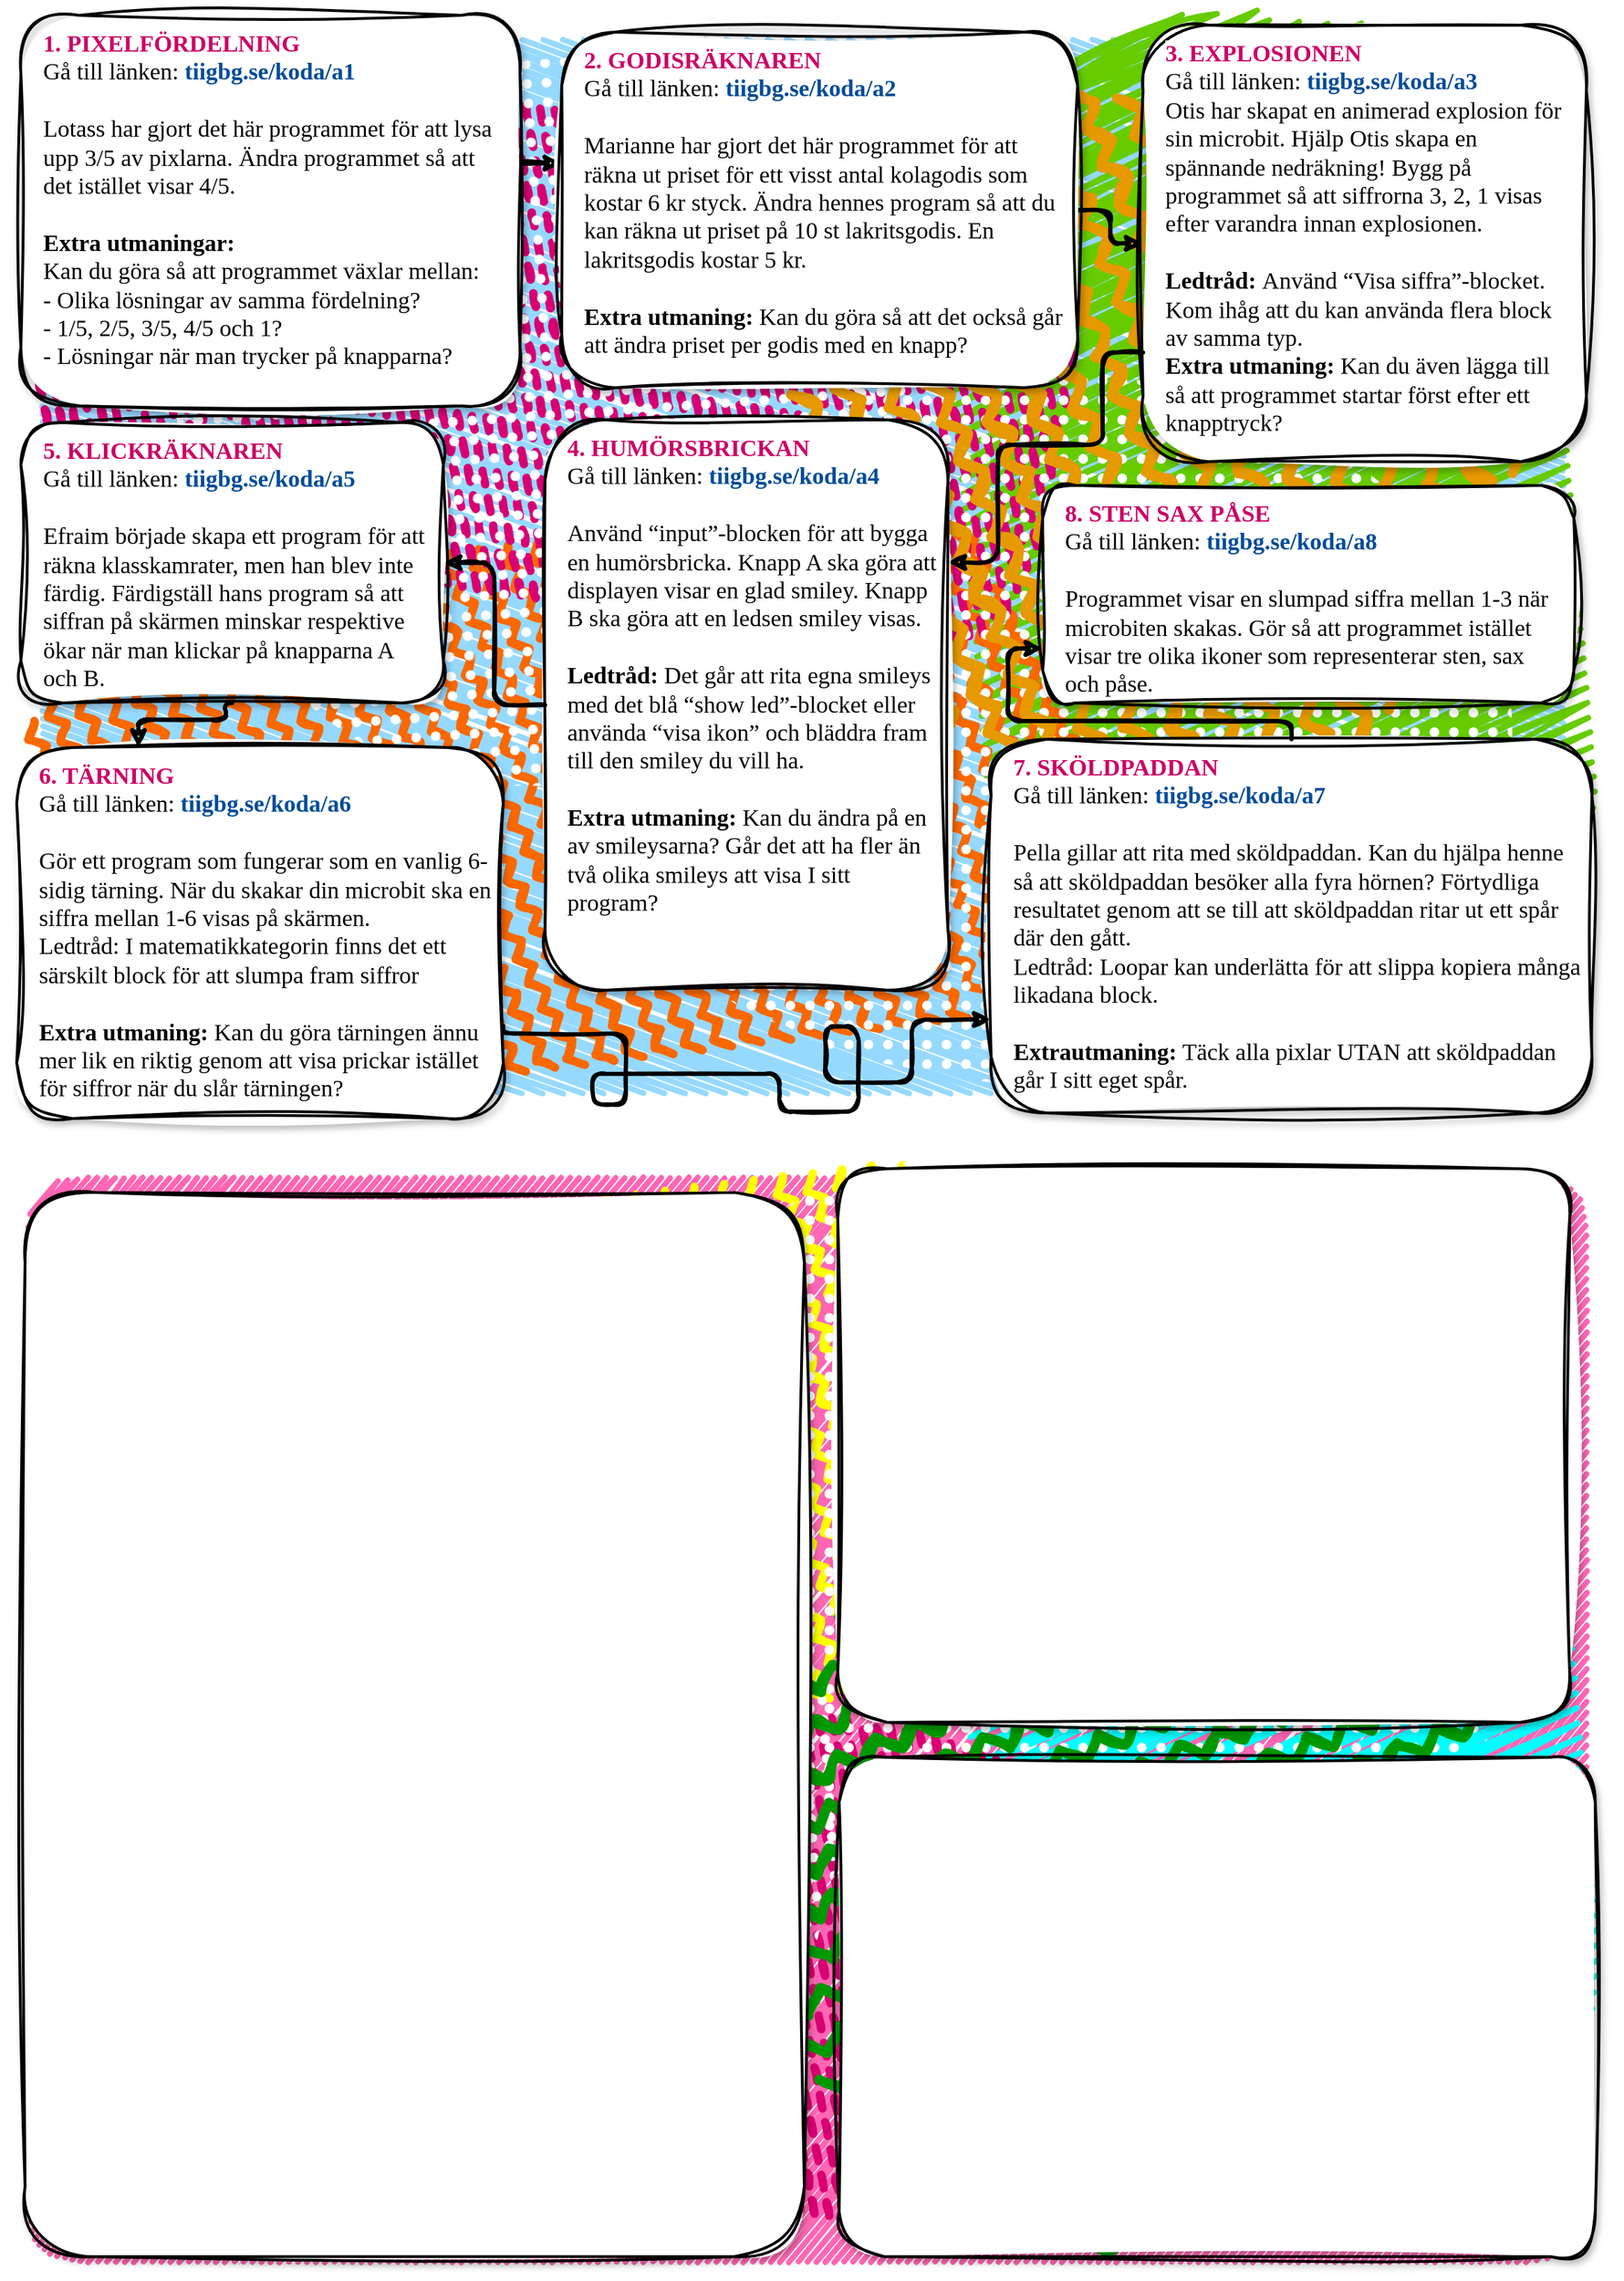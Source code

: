 <mxfile version="15.7.1" type="github">
  <diagram id="g1Ea1sE99UokIJiuxwNI" name="Page-1">
    <mxGraphModel dx="1316" dy="1045" grid="0" gridSize="10" guides="1" tooltips="1" connect="1" arrows="1" fold="1" page="1" pageScale="1" pageWidth="1169" pageHeight="827" background="none" math="0" shadow="0">
      <root>
        <mxCell id="0" />
        <mxCell id="3xRHyhHIbvwl35EICh01-24" value="background" style="" parent="0" />
        <mxCell id="3xRHyhHIbvwl35EICh01-26" value="" style="rounded=1;whiteSpace=wrap;html=1;strokeWidth=2;fillWeight=4;hachureGap=5;hachureAngle=70;fillColor=#96D9FF;sketch=1;shadow=0;align=left;glass=0;fillStyle=hachure;comic=0;fixDash=0;labelPadding=0;fontFamily=Itim;fontSource=https%3A%2F%2Ffonts.googleapis.com%2Fcss%3Ffamily%3DItim;fontStyle=1;verticalAlign=top;spacingLeft=8;jiggle=2;disableMultiStroke=0;disableMultiStrokeFill=0;simplification=0;arcSize=5;movable=1;resizable=1;rotatable=1;deletable=1;editable=1;connectable=1;strokeColor=none;" parent="3xRHyhHIbvwl35EICh01-24" vertex="1">
          <mxGeometry x="33" y="39" width="1092" height="755" as="geometry" />
        </mxCell>
        <mxCell id="3xRHyhHIbvwl35EICh01-27" value="" style="rounded=1;whiteSpace=wrap;html=1;strokeWidth=2;fillWeight=4;hachureGap=10;hachureAngle=20;fillColor=#66CC00;sketch=1;shadow=0;align=left;glass=0;fillStyle=zigzag;comic=0;fixDash=0;labelPadding=0;fontFamily=Itim;fontSource=https%3A%2F%2Ffonts.googleapis.com%2Fcss%3Ffamily%3DItim;fontStyle=1;verticalAlign=top;spacingLeft=8;jiggle=6;disableMultiStroke=0;disableMultiStrokeFill=0;simplification=0;arcSize=50;strokeColor=none;fontColor=#ffffff;direction=south;rotation=-185;" parent="3xRHyhHIbvwl35EICh01-24" vertex="1">
          <mxGeometry x="699.88" y="27.22" width="435.57" height="750.54" as="geometry" />
        </mxCell>
        <mxCell id="3xRHyhHIbvwl35EICh01-28" value="" style="rounded=1;whiteSpace=wrap;html=1;strokeWidth=2;fillWeight=6;hachureGap=10;hachureAngle=20;fillColor=#fa6800;sketch=1;shadow=0;align=left;glass=0;fillStyle=zigzag-line;comic=0;fixDash=0;labelPadding=0;fontFamily=Itim;fontSource=https%3A%2F%2Ffonts.googleapis.com%2Fcss%3Ffamily%3DItim;fontStyle=1;verticalAlign=top;spacingLeft=8;jiggle=2;disableMultiStroke=0;disableMultiStrokeFill=0;simplification=0;arcSize=35;strokeColor=none;fontColor=#000000;direction=south;rotation=-97;" parent="3xRHyhHIbvwl35EICh01-24" vertex="1">
          <mxGeometry x="208.48" y="213.92" width="374.29" height="742.01" as="geometry" />
        </mxCell>
        <mxCell id="3xRHyhHIbvwl35EICh01-29" value="" style="rounded=1;whiteSpace=wrap;html=1;strokeWidth=2;fillWeight=6;hachureGap=10;hachureAngle=20;fillColor=#d80073;sketch=1;shadow=0;align=left;glass=0;fillStyle=dashed;comic=0;fixDash=0;labelPadding=0;fontFamily=Itim;fontSource=https%3A%2F%2Ffonts.googleapis.com%2Fcss%3Ffamily%3DItim;fontStyle=1;verticalAlign=top;spacingLeft=8;jiggle=2;disableMultiStroke=0;disableMultiStrokeFill=0;simplification=0;arcSize=35;strokeColor=none;fontColor=#ffffff;direction=south;rotation=-81;" parent="3xRHyhHIbvwl35EICh01-24" vertex="1">
          <mxGeometry x="216.77" y="-105.16" width="372.4" height="737.45" as="geometry" />
        </mxCell>
        <mxCell id="nV6lGtGCFat5JLpOnvdh-3" value="" style="ellipse;whiteSpace=wrap;html=1;strokeWidth=2;fillWeight=4;hachureGap=15;fillColor=default;fillStyle=dots;sketch=1;rounded=1;shadow=0;glass=0;labelBackgroundColor=#FFFFFF;labelBorderColor=none;hachureAngle=20;jiggle=3;disableMultiStroke=0;disableMultiStrokeFill=0;curveFitting=0.95;simplification=0;sketchStyle=rough;fontFamily=Itim;fontSource=https%3A%2F%2Ffonts.googleapis.com%2Fcss%3Ffamily%3DItim;fontSize=17;fontColor=#004C99;strokeColor=none;" vertex="1" parent="3xRHyhHIbvwl35EICh01-24">
          <mxGeometry x="380" y="270" width="739" height="519" as="geometry" />
        </mxCell>
        <mxCell id="nV6lGtGCFat5JLpOnvdh-4" value="" style="ellipse;whiteSpace=wrap;html=1;strokeWidth=2;fillWeight=4;hachureGap=15;fillColor=default;fillStyle=dots;sketch=1;rounded=1;shadow=0;glass=0;labelBackgroundColor=#FFFFFF;labelBorderColor=none;hachureAngle=20;jiggle=3;disableMultiStroke=0;disableMultiStrokeFill=0;curveFitting=0.95;simplification=0;sketchStyle=rough;fontFamily=Itim;fontSource=https%3A%2F%2Ffonts.googleapis.com%2Fcss%3Ffamily%3DItim;fontSize=17;fontColor=#004C99;strokeColor=none;rotation=86;" vertex="1" parent="3xRHyhHIbvwl35EICh01-24">
          <mxGeometry x="109.13" y="53" width="573" height="519" as="geometry" />
        </mxCell>
        <mxCell id="nV6lGtGCFat5JLpOnvdh-5" value="" style="ellipse;whiteSpace=wrap;html=1;strokeWidth=2;fillWeight=7;hachureGap=15;fillColor=#E69900;fillStyle=zigzag-line;sketch=1;rounded=1;shadow=0;glass=0;labelBackgroundColor=#FFFFFF;labelBorderColor=none;hachureAngle=20;jiggle=3;disableMultiStroke=0;disableMultiStrokeFill=0;curveFitting=0.95;simplification=0;sketchStyle=rough;fontFamily=Itim;fontSource=https%3A%2F%2Ffonts.googleapis.com%2Fcss%3Ffamily%3DItim;fontSize=17;fontColor=#004C99;strokeColor=none;rotation=86;direction=south;" vertex="1" parent="3xRHyhHIbvwl35EICh01-24">
          <mxGeometry x="577.46" y="38.13" width="505" height="572" as="geometry" />
        </mxCell>
        <mxCell id="1" value="spår 2" style="" parent="0" visible="0" />
        <mxCell id="wfl3Rg0Rn2dCTV5lHboT-3" value="" style="edgeStyle=orthogonalEdgeStyle;orthogonalLoop=1;jettySize=auto;html=1;jumpStyle=none;sketch=1;rounded=1;strokeWidth=3;exitX=1;exitY=0.5;exitDx=0;exitDy=0;shadow=0;strokeColor=#000000;" parent="1" source="wfl3Rg0Rn2dCTV5lHboT-1" target="wfl3Rg0Rn2dCTV5lHboT-2" edge="1">
          <mxGeometry relative="1" as="geometry">
            <Array as="points">
              <mxPoint x="360" y="135" />
              <mxPoint x="360" y="125" />
            </Array>
          </mxGeometry>
        </mxCell>
        <mxCell id="wfl3Rg0Rn2dCTV5lHboT-1" value="&lt;div&gt;&lt;b&gt;&lt;font color=&quot;#cc0066&quot; style=&quot;background-color: rgb(255 , 255 , 255)&quot;&gt;1. EXPLOSIONEN&amp;nbsp;&lt;/font&gt;&lt;/b&gt;&lt;/div&gt;&lt;div&gt;Gå till länken:&amp;nbsp;&lt;font color=&quot;#004c99&quot;&gt;&lt;b&gt;tiigbg.se/koda/b1&lt;/b&gt;&lt;/font&gt;&lt;/div&gt;&lt;div&gt;Otis har skapat en animerad explosion för sin microbit. Hjälp Otis skapa en spännande nedräkning! Bygg på programmet så att siffrorna 3, 2, 1 visas efter varandra innan explosionen.&amp;nbsp;&lt;/div&gt;&lt;div&gt;&amp;nbsp;&lt;/div&gt;&lt;div&gt;&lt;b&gt;Ledtråd:&amp;nbsp;&lt;/b&gt;Använd “Visa siffra”-blocket. Kom ihåg att du kan använda flera block av samma typ.&lt;/div&gt;&lt;div&gt;&amp;nbsp;&amp;nbsp;&lt;/div&gt;&lt;div&gt;&lt;b&gt;Extra utmaning:&amp;nbsp;&lt;/b&gt;Kan du även lägga till så att programmet startar först efter ett knapptryck?&amp;nbsp;&lt;/div&gt;" style="rounded=1;whiteSpace=wrap;strokeWidth=2;fillWeight=7;hachureGap=7;hachureAngle=40;sketch=1;glass=0;shadow=1;fillStyle=solid;align=left;comic=0;spacingLeft=6;verticalAlign=top;fontFamily=Itim;fontSource=https%3A%2F%2Ffonts.googleapis.com%2Fcss%3Ffamily%3DItim;fontStyle=0;jiggle=3;direction=east;portConstraint=none;connectable=1;strokeOpacity=100;fillOpacity=100;labelPadding=0;fixDash=0;container=0;simplification=0;disableMultiStroke=0;disableMultiStrokeFill=0;dashOffset=10;zigzagOffset=150;sketchStyle=rough;fontSize=17;strokeColor=default;fillColor=default;html=1;fontColor=default;noLabel=0;spacingTop=-4;spacing=10;labelBackgroundColor=none;labelBorderColor=none;curveFitting=0.95;dashGap=50;" parent="1" vertex="1">
          <mxGeometry x="19" y="19" width="387" height="267" as="geometry" />
        </mxCell>
        <mxCell id="wfl3Rg0Rn2dCTV5lHboT-5" value="" style="edgeStyle=orthogonalEdgeStyle;orthogonalLoop=1;jettySize=auto;html=1;elbow=vertical;jumpStyle=arc;strokeColor=#000000;endArrow=classic;strokeWidth=3;sketch=1;entryX=0;entryY=0.5;entryDx=0;entryDy=0;shadow=0;backgroundOutline=0;" parent="1" source="wfl3Rg0Rn2dCTV5lHboT-2" target="3xRHyhHIbvwl35EICh01-1" edge="1">
          <mxGeometry relative="1" as="geometry">
            <mxPoint x="840" y="100" as="targetPoint" />
          </mxGeometry>
        </mxCell>
        <mxCell id="wfl3Rg0Rn2dCTV5lHboT-2" value="&lt;div&gt;&lt;b&gt;&lt;font color=&quot;#cc0066&quot;&gt;2. JÄMNT DELBART&amp;nbsp;&lt;/font&gt;&lt;/b&gt;&lt;/div&gt;&lt;div&gt;Gå till länken: &lt;font color=&quot;#004c99&quot;&gt;&lt;b&gt;tiigbg.se/koda/b2&lt;/b&gt;&lt;/font&gt;&lt;/div&gt;&lt;div&gt;&lt;br&gt;&lt;/div&gt;&lt;div&gt;Emil har gjort ett program för att kolla om ett tal är delbart med ett annat. Han har dock råkat göra en bugg I koden och det fungerar inte. Rätta till så Emils program fungerar korrekt.&amp;nbsp;&lt;/div&gt;" style="rounded=1;whiteSpace=wrap;html=1;strokeWidth=2;fillWeight=7;hachureGap=7;hachureAngle=40;sketch=1;shadow=1;align=left;glass=0;fillStyle=solid;comic=0;fixDash=0;labelPadding=0;fontFamily=Itim;fontSource=https%3A%2F%2Ffonts.googleapis.com%2Fcss%3Ffamily%3DItim;fontStyle=0;verticalAlign=top;spacingLeft=6;jiggle=3;disableMultiStroke=0;disableMultiStrokeFill=0;simplification=0;strokeColor=default;fillColor=default;sketchStyle=rough;direction=east;fontSize=17;spacing=10;spacingTop=-4;curveFitting=0.95;" parent="1" vertex="1">
          <mxGeometry x="456" y="22" width="253" height="255" as="geometry" />
        </mxCell>
        <UserObject label="&lt;div&gt;&lt;font color=&quot;#cc0066&quot;&gt;&lt;span style=&quot;background-color: rgb(255 , 255 , 255)&quot;&gt;&lt;b&gt;3. TÄRNING - NY VERSION BEHÖVS MED EN UTGÅNGSPUNKT SOM INTE ÄR TOM&amp;nbsp;&lt;/b&gt;&lt;/span&gt;&lt;/font&gt;&lt;/div&gt;&lt;div&gt;Gå till länken: &lt;b&gt;&lt;font color=&quot;#004c99&quot;&gt;tiigbg.se/koda/b3&lt;/font&gt;&lt;/b&gt;&lt;/div&gt;&lt;div&gt;&amp;nbsp;&lt;/div&gt;&lt;div&gt;Gör ett program som fungerar som en 6-sidig tärning. När du skakar microbiten ska en siffra mellan 1-6 visas på skärmen.&amp;nbsp;&amp;nbsp;&lt;/div&gt;&lt;div&gt;Tips! I matematikkategorin finns det ett särskilt block för att slumpa fram siffror I ett intervall.&amp;nbsp;&lt;/div&gt;&lt;div&gt;&amp;nbsp;&lt;/div&gt;&lt;div&gt;&lt;b&gt;Extra utmaning:&lt;/b&gt; Kan du göra tärningen ännu mer lik en riktig genom att visa prickar istället för siffror när du slår tärningen? OBS lite svårare.&lt;font color=&quot;#cc0066&quot;&gt;&lt;b style=&quot;background-color: rgb(255 , 255 , 255)&quot;&gt;&amp;nbsp;&lt;/b&gt;&lt;/font&gt;&lt;/div&gt;" id="3xRHyhHIbvwl35EICh01-1">
          <mxCell style="rounded=1;whiteSpace=wrap;html=1;strokeWidth=2;fillWeight=7;hachureGap=7;hachureAngle=40;sketch=1;shadow=1;align=left;glass=0;fillStyle=solid;comic=0;fixDash=0;labelPadding=0;fontFamily=Itim;fontSource=https%3A%2F%2Ffonts.googleapis.com%2Fcss%3Ffamily%3DItim;fontStyle=0;verticalAlign=top;spacingLeft=8;jiggle=3;disableMultiStroke=0;disableMultiStrokeFill=0;simplification=0;strokeColor=default;fillColor=default;sketchStyle=rough;direction=east;fontSize=17;spacing=10;spacingTop=-1;curveFitting=0.95;" parent="1" vertex="1">
            <mxGeometry x="774" y="26" width="368" height="332" as="geometry" />
          </mxCell>
        </UserObject>
        <mxCell id="3xRHyhHIbvwl35EICh01-4" value="&lt;div&gt;&lt;font color=&quot;#cc0066&quot;&gt;&lt;b&gt;4. SKÖLDPADDAN&amp;nbsp;&lt;/b&gt;&lt;/font&gt;&lt;/div&gt;&lt;div&gt;Gå till länken: &lt;b&gt;&lt;font color=&quot;#004c99&quot;&gt;tiigbg.se/koda/b4&lt;/font&gt;&lt;/b&gt;&lt;/div&gt;&lt;div&gt;&lt;br&gt;&lt;/div&gt;&lt;div&gt;Pella gillar att rita med sköldpaddan. Kan du hjälpa henne så att sköldpaddan besöker alla fyra hörnen? Förtydliga resultatet genom att se till att sköldpaddan ritar ut ett spår där den gått.&amp;nbsp;&lt;/div&gt;&lt;div&gt;Ledtråd: Loopar kan underlätta för att slippa kopiera många likadana block.&lt;/div&gt;&lt;div&gt;&lt;br&gt;&lt;/div&gt;&lt;div&gt;&lt;b&gt;Extra utmaning:&lt;/b&gt; Täck alla pixlar UTAN att sköldpaddan går I sitt eget spår.&lt;font color=&quot;#cc0066&quot;&gt;&lt;b&gt;&amp;nbsp;&lt;/b&gt;&lt;/font&gt;&lt;/div&gt;" style="rounded=1;whiteSpace=wrap;html=1;strokeWidth=2;fillWeight=7;hachureGap=7;hachureAngle=40;sketch=1;shadow=1;align=left;glass=0;fillStyle=solid;comic=0;fixDash=0;labelPadding=0;fontFamily=Itim;fontSource=https%3A%2F%2Ffonts.googleapis.com%2Fcss%3Ffamily%3DItim;fontStyle=0;verticalAlign=top;spacingLeft=6;jiggle=3;disableMultiStroke=0;disableMultiStrokeFill=0;simplification=0;strokeColor=default;fillColor=default;sketchStyle=rough;direction=east;fontSize=17;spacing=10;spacingTop=-4;curveFitting=0.95;" parent="1" vertex="1">
          <mxGeometry x="395" y="309" width="289" height="348" as="geometry" />
        </mxCell>
        <mxCell id="3xRHyhHIbvwl35EICh01-6" value="&lt;div&gt;&lt;b&gt;&lt;font color=&quot;#cc0066&quot;&gt;5&lt;/font&gt;&lt;/b&gt;&lt;b&gt;&lt;font color=&quot;#cc0066&quot;&gt;. STEN SAX PÅSE&lt;/font&gt;&lt;/b&gt;&lt;/div&gt;&lt;div&gt;Gå till länken:&amp;nbsp;&lt;b&gt;&lt;font color=&quot;#004c99&quot;&gt;tiigbg.se/koda/b5&lt;/font&gt;&lt;/b&gt;&lt;/div&gt;&lt;div&gt;&lt;b&gt;&lt;font color=&quot;#004c99&quot;&gt;&lt;br&gt;&lt;/font&gt;&lt;/b&gt;&lt;/div&gt;&lt;div&gt;Programmet visar en slumpad siffra mellan 1-3 när microbiten skakas. Gör så att programmet istället visar tre olika ikoner som representerar sten, sax och påse.&amp;nbsp;&lt;/div&gt;" style="rounded=1;whiteSpace=wrap;html=1;strokeWidth=2;fillWeight=7;hachureGap=7;hachureAngle=40;sketch=1;shadow=1;align=left;glass=0;fillStyle=solid;comic=0;fixDash=0;labelPadding=0;fontFamily=Itim;fontSource=https%3A%2F%2Ffonts.googleapis.com%2Fcss%3Ffamily%3DItim;fontStyle=0;verticalAlign=top;spacingLeft=6;jiggle=3;disableMultiStroke=0;disableMultiStrokeFill=0;simplification=0;strokeColor=default;fillColor=default;sketchStyle=rough;direction=east;fontSize=17;spacing=10;spacingTop=-4;curveFitting=0.95;" parent="1" vertex="1">
          <mxGeometry x="19" y="311" width="303" height="201" as="geometry" />
        </mxCell>
        <mxCell id="3xRHyhHIbvwl35EICh01-7" value="" style="edgeStyle=orthogonalEdgeStyle;orthogonalLoop=1;jettySize=auto;html=1;elbow=vertical;jumpStyle=arc;strokeColor=#000000;endArrow=classic;strokeWidth=3;sketch=1;shadow=0;" parent="1" source="3xRHyhHIbvwl35EICh01-4" target="3xRHyhHIbvwl35EICh01-6" edge="1">
          <mxGeometry relative="1" as="geometry">
            <mxPoint x="550" y="420" as="sourcePoint" />
            <mxPoint x="530" y="565" as="targetPoint" />
          </mxGeometry>
        </mxCell>
        <mxCell id="3xRHyhHIbvwl35EICh01-8" value="&lt;div&gt;&lt;font color=&quot;#cc0066&quot;&gt;&lt;b&gt;6. PIXELFÖRDELNING&amp;nbsp;&lt;/b&gt;&lt;/font&gt;&lt;/div&gt;&lt;div&gt;Gå till länken: &lt;b&gt;&lt;font color=&quot;#004c99&quot;&gt;tiigbg.se/koda/b6&lt;/font&gt;&lt;/b&gt;&lt;/div&gt;&lt;div&gt;&lt;b&gt;&lt;font color=&quot;#004c99&quot;&gt;&lt;br&gt;&lt;/font&gt;&lt;/b&gt;&lt;/div&gt;&lt;div&gt;Programmet ritar ett slumpvis mönster som lyser upp 1/5 av displayen. Ändra I koden så att den istället generar 2/5, 3/5, 4/5 och/eller 5/5.&amp;nbsp;&lt;/div&gt;&lt;div&gt;&amp;nbsp;&lt;/div&gt;&lt;div&gt;Tänkvärt: Fundera på vad “Om-blocket” gör och varför det ser ut som det gör här. Nehövs verkligen “Om-blocket” och I så fall varför?&amp;nbsp;&lt;/div&gt;" style="rounded=1;whiteSpace=wrap;html=1;strokeWidth=2;fillWeight=7;hachureGap=7;hachureAngle=40;sketch=1;shadow=1;align=left;glass=0;fillStyle=solid;comic=0;fixDash=0;labelPadding=0;fontFamily=Itim;fontSource=https%3A%2F%2Ffonts.googleapis.com%2Fcss%3Ffamily%3DItim;fontStyle=0;verticalAlign=top;spacingLeft=6;jiggle=3;disableMultiStroke=0;disableMultiStrokeFill=0;simplification=0;strokeColor=default;fillColor=default;sketchStyle=rough;direction=east;fontSize=17;spacing=10;spacingTop=-4;curveFitting=0.95;" parent="1" vertex="1">
          <mxGeometry x="16" y="544" width="349" height="266" as="geometry" />
        </mxCell>
        <mxCell id="3xRHyhHIbvwl35EICh01-10" value="&lt;div&gt;&lt;font color=&quot;#cc0066&quot;&gt;&lt;b&gt;7. HITTA KOORDINATEN&amp;nbsp;&lt;/b&gt;&lt;/font&gt;&lt;/div&gt;&lt;div&gt;Gå till länken: &lt;b&gt;&lt;font color=&quot;#004c99&quot;&gt;tiigbg.se/koda/b7&lt;/font&gt;&lt;/b&gt;&lt;/div&gt;&lt;div&gt;&lt;b&gt;&lt;font color=&quot;#004c99&quot;&gt;&lt;br&gt;&lt;/font&gt;&lt;/b&gt;&lt;/div&gt;&lt;div&gt;Tigerlilja har gjort ett spel där man ska placera en prick&amp;nbsp;&lt;/div&gt;&lt;div&gt;genom att luta på micro:biten. Först visar micro:biten två&amp;nbsp;&lt;span&gt;siffror för x &amp;amp; y. Målet med spelet är att placera pricken på&amp;nbsp;&lt;/span&gt;&lt;span&gt;den koordinaten och klicka på A-knappen. Om man vill se&amp;nbsp;&lt;/span&gt;&lt;span&gt;koordinaten igen kan man trycka på B-knappen.&amp;nbsp;&lt;/span&gt;&lt;span&gt;Ändra i Tigerliljas program så att det visas ett hjärta när&amp;nbsp;&lt;/span&gt;&lt;/div&gt;&lt;div&gt;man fått 5 rätt.&amp;nbsp;&lt;/div&gt;&lt;div&gt;&amp;nbsp;&lt;/div&gt;&lt;div&gt;&lt;b&gt;Kom ihåg: &lt;/b&gt;Koordinaterna på micro:biten börjar uppe till&amp;nbsp;&lt;/div&gt;&lt;div&gt;vänster med x=0 och y=0.&amp;nbsp;&lt;/div&gt;" style="rounded=1;whiteSpace=wrap;html=1;strokeWidth=2;fillWeight=7;hachureGap=7;hachureAngle=40;sketch=1;shadow=1;align=left;glass=0;fillStyle=solid;comic=0;fixDash=0;labelPadding=0;fontFamily=Itim;fontSource=https%3A%2F%2Ffonts.googleapis.com%2Fcss%3Ffamily%3DItim;fontStyle=0;verticalAlign=top;spacingLeft=6;jiggle=3;disableMultiStroke=0;disableMultiStrokeFill=0;simplification=0;strokeColor=default;fillColor=default;sketchStyle=rough;direction=east;fontSize=17;spacing=10;spacingTop=-1;curveFitting=0.95;arcSize=10;" parent="1" vertex="1">
          <mxGeometry x="734" y="436" width="375" height="374" as="geometry" />
        </mxCell>
        <mxCell id="3xRHyhHIbvwl35EICh01-13" value="" style="edgeStyle=orthogonalEdgeStyle;orthogonalLoop=1;jettySize=auto;html=1;elbow=vertical;jumpStyle=arc;strokeColor=#000000;endArrow=classic;strokeWidth=3;sketch=1;exitX=1;exitY=0.75;exitDx=0;exitDy=0;shadow=0;entryX=0;entryY=0.75;entryDx=0;entryDy=0;" parent="1" source="3xRHyhHIbvwl35EICh01-8" target="3xRHyhHIbvwl35EICh01-10" edge="1">
          <mxGeometry relative="1" as="geometry">
            <mxPoint x="780" y="630" as="sourcePoint" />
            <mxPoint x="720" y="710" as="targetPoint" />
            <Array as="points">
              <mxPoint x="430" y="744" />
              <mxPoint x="430" y="703" />
              <mxPoint x="497" y="703" />
              <mxPoint x="497" y="800" />
              <mxPoint x="465" y="800" />
              <mxPoint x="465" y="778" />
              <mxPoint x="638" y="778" />
              <mxPoint x="638" y="760" />
              <mxPoint x="596" y="760" />
              <mxPoint x="596" y="709" />
              <mxPoint x="526" y="709" />
              <mxPoint x="526" y="744" />
              <mxPoint x="653" y="744" />
              <mxPoint x="653" y="688" />
              <mxPoint x="700" y="688" />
              <mxPoint x="700" y="717" />
            </Array>
          </mxGeometry>
        </mxCell>
        <mxCell id="3xRHyhHIbvwl35EICh01-22" value="" style="edgeStyle=orthogonalEdgeStyle;orthogonalLoop=1;jettySize=auto;html=1;elbow=vertical;jumpStyle=arc;strokeColor=#000000;endArrow=classic;strokeWidth=3;sketch=1;entryX=1;entryY=0.25;entryDx=0;entryDy=0;shadow=0;exitX=0;exitY=0.75;exitDx=0;exitDy=0;" parent="1" source="3xRHyhHIbvwl35EICh01-1" target="3xRHyhHIbvwl35EICh01-4" edge="1">
          <mxGeometry relative="1" as="geometry">
            <mxPoint x="818" y="254" as="sourcePoint" />
            <mxPoint x="860" y="435" as="targetPoint" />
            <Array as="points">
              <mxPoint x="734" y="275" />
              <mxPoint x="734" y="334" />
              <mxPoint x="709" y="334" />
              <mxPoint x="709" y="396" />
            </Array>
          </mxGeometry>
        </mxCell>
        <mxCell id="3xRHyhHIbvwl35EICh01-31" value="" style="edgeStyle=orthogonalEdgeStyle;orthogonalLoop=1;jettySize=auto;html=1;elbow=vertical;jumpStyle=arc;strokeColor=#000000;endArrow=classic;strokeWidth=3;sketch=1;shadow=0;exitX=0.5;exitY=1;exitDx=0;exitDy=0;entryX=0.25;entryY=0;entryDx=0;entryDy=0;" parent="1" source="3xRHyhHIbvwl35EICh01-6" target="3xRHyhHIbvwl35EICh01-8" edge="1">
          <mxGeometry relative="1" as="geometry">
            <mxPoint x="217" y="689.5" as="sourcePoint" />
            <mxPoint x="162" y="544" as="targetPoint" />
            <Array as="points">
              <mxPoint x="166" y="512" />
              <mxPoint x="166" y="524" />
              <mxPoint x="103" y="524" />
            </Array>
          </mxGeometry>
        </mxCell>
        <mxCell id="nV6lGtGCFat5JLpOnvdh-22" value="&lt;span style=&quot;color: rgb(0 , 0 , 0) ; text-align: left ; font-size: 18px&quot;&gt;Kör det här programmet på själva microbiten och inte i simulatorn!&lt;/span&gt;" style="rounded=0;whiteSpace=wrap;html=1;strokeWidth=2;fillWeight=8;hachureGap=8;hachureAngle=45;fillColor=#FF8000;sketch=1;shadow=0;glass=0;labelBackgroundColor=none;labelBorderColor=none;jiggle=3;disableMultiStroke=0;disableMultiStrokeFill=0;fillStyle=solid;curveFitting=0.95;simplification=0;sketchStyle=rough;fontFamily=Itim;fontSource=https%3A%2F%2Ffonts.googleapis.com%2Fcss%3Ffamily%3DItim;fontSize=18;fontColor=#004C99;fontStyle=1;rotation=10.0;" vertex="1" parent="1">
          <mxGeometry x="868" y="402" width="274" height="49" as="geometry" />
        </mxCell>
        <mxCell id="nV6lGtGCFat5JLpOnvdh-6" value="spår 1" style="" parent="0" />
        <mxCell id="nV6lGtGCFat5JLpOnvdh-7" value="" style="edgeStyle=orthogonalEdgeStyle;orthogonalLoop=1;jettySize=auto;html=1;jumpStyle=none;sketch=1;rounded=1;strokeWidth=3;exitX=1;exitY=0.5;exitDx=0;exitDy=0;shadow=0;strokeColor=#000000;" edge="1" parent="nV6lGtGCFat5JLpOnvdh-6" source="nV6lGtGCFat5JLpOnvdh-8" target="nV6lGtGCFat5JLpOnvdh-10">
          <mxGeometry relative="1" as="geometry">
            <Array as="points">
              <mxPoint x="360" y="135" />
              <mxPoint x="360" y="125" />
            </Array>
          </mxGeometry>
        </mxCell>
        <mxCell id="nV6lGtGCFat5JLpOnvdh-8" value="&lt;b style=&quot;background-color: rgb(255, 255, 255); font-size: 17px;&quot;&gt;&lt;font color=&quot;#cc0066&quot; style=&quot;font-size: 17px;&quot;&gt;1. PIXELFÖRDELNING&lt;/font&gt;&lt;br style=&quot;font-size: 17px;&quot;&gt;&lt;/b&gt;Gå till länken: &lt;font color=&quot;#004c99&quot; style=&quot;font-size: 17px;&quot;&gt;&lt;b style=&quot;font-size: 17px;&quot;&gt;tiigbg.se/koda/a1&lt;/b&gt;&lt;/font&gt;&lt;br style=&quot;font-size: 17px;&quot;&gt;&lt;br style=&quot;font-size: 17px;&quot;&gt;Lotass har gjort det här programmet för att lysa upp 3/5 av pixlarna. Ändra programmet så att det istället visar 4/5.&lt;br style=&quot;font-size: 17px;&quot;&gt;&lt;br style=&quot;font-size: 17px;&quot;&gt;&lt;b style=&quot;font-size: 17px;&quot;&gt;Extra utmaningar:&lt;br style=&quot;font-size: 17px;&quot;&gt;&lt;/b&gt;Kan du göra så att programmet växlar mellan:&lt;br style=&quot;font-size: 17px;&quot;&gt;-&amp;nbsp;&lt;span style=&quot;font-size: 17px;&quot;&gt;Olika lösningar av samma fördelning?&amp;nbsp;&lt;/span&gt;&lt;div style=&quot;font-size: 17px;&quot;&gt;- 1/5, 2/5, 3/5, 4/5 och 1?&amp;nbsp;&lt;/div&gt;&lt;div style=&quot;font-size: 17px;&quot;&gt;- Lösningar när man trycker på knapparna?&amp;nbsp;&amp;nbsp;&lt;/div&gt;" style="rounded=1;whiteSpace=wrap;strokeWidth=2;fillWeight=7;hachureGap=7;hachureAngle=40;sketch=1;glass=0;shadow=1;fillStyle=solid;align=left;comic=0;spacingLeft=6;verticalAlign=top;fontFamily=Itim;fontSource=https%3A%2F%2Ffonts.googleapis.com%2Fcss%3Ffamily%3DItim;fontStyle=0;jiggle=3;direction=east;portConstraint=none;connectable=1;strokeOpacity=100;fillOpacity=100;labelPadding=0;fixDash=0;container=0;simplification=0;disableMultiStroke=0;disableMultiStrokeFill=0;dashOffset=10;zigzagOffset=150;sketchStyle=rough;fontSize=17;strokeColor=default;fillColor=default;html=1;fontColor=default;noLabel=0;spacingTop=-4;spacing=10;labelBackgroundColor=none;labelBorderColor=none;curveFitting=0.95;dashGap=50;" vertex="1" parent="nV6lGtGCFat5JLpOnvdh-6">
          <mxGeometry x="19" y="19" width="358" height="280" as="geometry" />
        </mxCell>
        <mxCell id="nV6lGtGCFat5JLpOnvdh-9" value="" style="edgeStyle=orthogonalEdgeStyle;orthogonalLoop=1;jettySize=auto;html=1;elbow=vertical;jumpStyle=arc;strokeColor=#000000;endArrow=classic;strokeWidth=3;sketch=1;entryX=0;entryY=0.5;entryDx=0;entryDy=0;shadow=0;backgroundOutline=0;" edge="1" parent="nV6lGtGCFat5JLpOnvdh-6" source="nV6lGtGCFat5JLpOnvdh-10" target="nV6lGtGCFat5JLpOnvdh-11">
          <mxGeometry relative="1" as="geometry">
            <mxPoint x="840" y="100" as="targetPoint" />
          </mxGeometry>
        </mxCell>
        <mxCell id="nV6lGtGCFat5JLpOnvdh-10" value="&lt;div&gt;&lt;b&gt;&lt;font color=&quot;#cc0066&quot; style=&quot;background-color: rgb(255 , 255 , 255)&quot;&gt;2. GODISRÄKNAREN&lt;/font&gt;&lt;/b&gt;&lt;/div&gt;&lt;div&gt;Gå till länken: &lt;b&gt;&lt;font color=&quot;#004c99&quot;&gt;tiigbg.se/koda/a2&lt;/font&gt;&amp;nbsp;&lt;/b&gt;&lt;/div&gt;&lt;div&gt;&lt;b&gt;&lt;br&gt;&lt;/b&gt;&lt;/div&gt;&lt;div&gt;Marianne har gjort det här programmet för att räkna ut priset för ett visst antal kolagodis som kostar 6 kr styck. Ändra hennes program så att du kan räkna ut priset på 10 st lakritsgodis. En lakritsgodis kostar 5 kr.&amp;nbsp;&lt;/div&gt;&lt;div&gt;&amp;nbsp;&lt;/div&gt;&lt;div&gt;&lt;b&gt;Extra utmaning: &lt;/b&gt;Kan du göra så att det också går att ändra priset per godis med en knapp?&amp;nbsp;&lt;/div&gt;" style="rounded=1;whiteSpace=wrap;html=1;strokeWidth=2;fillWeight=7;hachureGap=7;hachureAngle=40;sketch=1;shadow=1;align=left;glass=0;fillStyle=solid;comic=0;fixDash=0;labelPadding=0;fontFamily=Itim;fontSource=https%3A%2F%2Ffonts.googleapis.com%2Fcss%3Ffamily%3DItim;fontStyle=0;verticalAlign=top;spacingLeft=6;jiggle=3;disableMultiStroke=0;disableMultiStrokeFill=0;simplification=0;strokeColor=default;fillColor=default;sketchStyle=rough;direction=east;fontSize=17;spacing=10;spacingTop=-4;curveFitting=0.95;" vertex="1" parent="nV6lGtGCFat5JLpOnvdh-6">
          <mxGeometry x="407" y="31" width="370" height="255" as="geometry" />
        </mxCell>
        <UserObject label="&lt;div&gt;&lt;b&gt;&lt;font color=&quot;#cc0066&quot; style=&quot;background-color: rgb(255 , 255 , 255)&quot;&gt;3. EXPLOSIONEN&amp;nbsp;&lt;/font&gt;&lt;/b&gt;&lt;/div&gt;&lt;div&gt;Gå till länken: &lt;font color=&quot;#004c99&quot;&gt;&lt;b&gt;tiigbg.se/koda/a3&lt;/b&gt;&lt;/font&gt;&lt;/div&gt;&lt;div&gt;Otis har skapat en animerad explosion för sin microbit. Hjälp Otis skapa en spännande nedräkning! Bygg på programmet så att siffrorna 3, 2, 1 visas efter varandra innan explosionen.&amp;nbsp;&lt;/div&gt;&lt;div&gt;&amp;nbsp;&lt;/div&gt;&lt;div&gt;&lt;b&gt;Ledtråd: &lt;/b&gt;Använd “Visa siffra”-blocket. Kom ihåg att du kan använda flera block av samma typ.&amp;nbsp;&amp;nbsp;&lt;/div&gt;&lt;div&gt;&lt;b&gt;Extra utmaning: &lt;/b&gt;Kan du även lägga till så att programmet startar först efter ett knapptryck?&amp;nbsp;&lt;/div&gt;" link="tiigbg.se/koda/a3" id="nV6lGtGCFat5JLpOnvdh-11">
          <mxCell style="rounded=1;whiteSpace=wrap;html=1;strokeWidth=2;fillWeight=7;hachureGap=7;hachureAngle=40;sketch=1;shadow=1;align=left;glass=0;fillStyle=solid;comic=0;fixDash=0;labelPadding=0;fontFamily=Itim;fontSource=https%3A%2F%2Ffonts.googleapis.com%2Fcss%3Ffamily%3DItim;fontStyle=0;verticalAlign=top;spacingLeft=6;jiggle=3;disableMultiStroke=0;disableMultiStrokeFill=0;simplification=0;strokeColor=default;fillColor=default;sketchStyle=rough;direction=east;fontSize=17;spacing=10;spacingTop=-4;curveFitting=0.95;" vertex="1" parent="nV6lGtGCFat5JLpOnvdh-6">
            <mxGeometry x="824" y="26" width="318" height="313" as="geometry" />
          </mxCell>
        </UserObject>
        <mxCell id="nV6lGtGCFat5JLpOnvdh-12" value="&lt;div&gt;&lt;b&gt;&lt;font color=&quot;#cc0066&quot; style=&quot;background-color: rgb(255 , 255 , 255)&quot;&gt;4. HUMÖRSBRICKAN&amp;nbsp;&lt;/font&gt;&lt;/b&gt;&lt;/div&gt;&lt;div&gt;Gå till länken: &lt;b&gt;&lt;font color=&quot;#004c99&quot;&gt;tiigbg.se/koda/a4&lt;/font&gt;&lt;/b&gt;&lt;/div&gt;&lt;div&gt;&lt;b&gt;&lt;font color=&quot;#004c99&quot;&gt;&lt;br&gt;&lt;/font&gt;&lt;/b&gt;&lt;/div&gt;&lt;div&gt;Använd “input”-blocken för att bygga en humörsbricka. Knapp A ska göra att displayen visar en glad smiley. Knapp B ska göra att en ledsen smiley visas.&amp;nbsp;&lt;/div&gt;&lt;div&gt;&amp;nbsp;&lt;/div&gt;&lt;div&gt;&lt;b&gt;Ledtråd: &lt;/b&gt;Det går att rita egna smileys med det blå “show led”-blocket eller använda “visa ikon” och bläddra fram till den smiley du vill ha.&amp;nbsp;&lt;/div&gt;&lt;div&gt;&amp;nbsp;&lt;/div&gt;&lt;div&gt;&lt;b&gt;Extra utmaning: &lt;/b&gt;Kan du ändra på en av smileysarna? Går det att ha fler än två olika smileys att visa I sitt program?&amp;nbsp;&lt;/div&gt;" style="rounded=1;whiteSpace=wrap;html=1;strokeWidth=2;fillWeight=7;hachureGap=7;hachureAngle=40;sketch=1;shadow=1;align=left;glass=0;fillStyle=solid;comic=0;fixDash=0;labelPadding=0;fontFamily=Itim;fontSource=https%3A%2F%2Ffonts.googleapis.com%2Fcss%3Ffamily%3DItim;fontStyle=0;verticalAlign=top;spacingLeft=6;jiggle=3;disableMultiStroke=0;disableMultiStrokeFill=0;simplification=0;strokeColor=default;fillColor=default;sketchStyle=rough;direction=east;fontSize=17;spacing=10;spacingTop=-4;curveFitting=0.95;" vertex="1" parent="nV6lGtGCFat5JLpOnvdh-6">
          <mxGeometry x="395" y="309" width="289" height="409" as="geometry" />
        </mxCell>
        <mxCell id="nV6lGtGCFat5JLpOnvdh-13" value="&lt;div&gt;&lt;b&gt;&lt;font color=&quot;#cc0066&quot; style=&quot;background-color: rgb(255 , 255 , 255)&quot;&gt;5. KLICKRÄKNAREN&amp;nbsp;&lt;/font&gt;&lt;/b&gt;&lt;/div&gt;&lt;div&gt;Gå till länken: &lt;b&gt;&lt;font color=&quot;#004c99&quot;&gt;tiigbg.se/koda/a5&amp;nbsp;&lt;/font&gt;&lt;/b&gt;&lt;/div&gt;&lt;div&gt;&lt;br&gt;&lt;/div&gt;&lt;div&gt;Efraim började skapa ett program för att räkna klasskamrater, men han blev inte färdig. Färdigställ hans program så att siffran på skärmen minskar respektive ökar när man klickar på knapparna A och B.&amp;nbsp;&lt;/div&gt;" style="rounded=1;whiteSpace=wrap;html=1;strokeWidth=2;fillWeight=7;hachureGap=7;hachureAngle=40;sketch=1;shadow=1;align=left;glass=0;fillStyle=solid;comic=0;fixDash=0;labelPadding=0;fontFamily=Itim;fontSource=https%3A%2F%2Ffonts.googleapis.com%2Fcss%3Ffamily%3DItim;fontStyle=0;verticalAlign=top;spacingLeft=6;jiggle=3;disableMultiStroke=0;disableMultiStrokeFill=0;simplification=0;strokeColor=default;fillColor=default;sketchStyle=rough;direction=east;fontSize=17;spacing=10;spacingTop=-4;curveFitting=0.95;" vertex="1" parent="nV6lGtGCFat5JLpOnvdh-6">
          <mxGeometry x="19" y="311" width="303" height="201" as="geometry" />
        </mxCell>
        <mxCell id="nV6lGtGCFat5JLpOnvdh-14" value="" style="edgeStyle=orthogonalEdgeStyle;orthogonalLoop=1;jettySize=auto;html=1;elbow=vertical;jumpStyle=arc;strokeColor=#000000;endArrow=classic;strokeWidth=3;sketch=1;shadow=0;" edge="1" parent="nV6lGtGCFat5JLpOnvdh-6" source="nV6lGtGCFat5JLpOnvdh-12" target="nV6lGtGCFat5JLpOnvdh-13">
          <mxGeometry relative="1" as="geometry">
            <mxPoint x="550" y="420" as="sourcePoint" />
            <mxPoint x="530" y="565" as="targetPoint" />
          </mxGeometry>
        </mxCell>
        <mxCell id="nV6lGtGCFat5JLpOnvdh-15" value="&lt;div&gt;&lt;b&gt;&lt;font color=&quot;#cc0066&quot;&gt;6. TÄRNING&amp;nbsp;&lt;/font&gt;&lt;/b&gt;&lt;/div&gt;&lt;div&gt;Gå till länken: &lt;b&gt;&lt;font color=&quot;#004c99&quot;&gt;tiigbg.se/koda/a6&lt;/font&gt;&lt;/b&gt;&lt;/div&gt;&lt;div&gt;&lt;br&gt;&lt;/div&gt;&lt;div&gt;Gör ett program som fungerar som en vanlig 6-sidig tärning. När du skakar din microbit ska en siffra mellan 1-6 visas på skärmen.&amp;nbsp;&amp;nbsp;&lt;/div&gt;&lt;div&gt;Ledtråd: I matematikkategorin finns det ett särskilt block för att slumpa fram siffror&amp;nbsp;&lt;/div&gt;&lt;div&gt;&amp;nbsp;&lt;/div&gt;&lt;div&gt;&lt;b&gt;Extra utmaning:&lt;/b&gt; Kan du göra tärningen ännu mer lik en riktig genom att visa prickar istället för siffror när du slår tärningen?&amp;nbsp;&lt;/div&gt;" style="rounded=1;whiteSpace=wrap;html=1;strokeWidth=2;fillWeight=7;hachureGap=7;hachureAngle=40;sketch=1;shadow=1;align=left;glass=0;fillStyle=solid;comic=0;fixDash=0;labelPadding=0;fontFamily=Itim;fontSource=https%3A%2F%2Ffonts.googleapis.com%2Fcss%3Ffamily%3DItim;fontStyle=0;verticalAlign=top;spacingLeft=6;jiggle=3;disableMultiStroke=0;disableMultiStrokeFill=0;simplification=0;strokeColor=default;fillColor=default;sketchStyle=rough;direction=east;fontSize=17;spacing=10;spacingTop=-4;curveFitting=0.95;" vertex="1" parent="nV6lGtGCFat5JLpOnvdh-6">
          <mxGeometry x="16" y="544" width="349" height="266" as="geometry" />
        </mxCell>
        <mxCell id="nV6lGtGCFat5JLpOnvdh-16" value="&lt;div&gt;&lt;font color=&quot;#cc0066&quot;&gt;&lt;b&gt;7. SKÖLDPADDAN&amp;nbsp;&lt;/b&gt;&lt;/font&gt;&lt;/div&gt;&lt;div&gt;Gå till länken: &lt;b&gt;&lt;font color=&quot;#004c99&quot;&gt;tiigbg.se/koda/a7&lt;/font&gt;&lt;/b&gt;&lt;/div&gt;&lt;div&gt;&lt;b&gt;&lt;font color=&quot;#004c99&quot;&gt;&lt;br&gt;&lt;/font&gt;&lt;/b&gt;&lt;/div&gt;&lt;div&gt;Pella gillar att rita med sköldpaddan. Kan du hjälpa henne så att sköldpaddan besöker alla fyra hörnen? Förtydliga resultatet genom att se till att sköldpaddan ritar ut ett spår där den gått.&amp;nbsp;&lt;/div&gt;&lt;div&gt;Ledtråd: Loopar kan underlätta för att slippa kopiera många likadana block.&lt;/div&gt;&lt;div&gt;&lt;br&gt;&lt;/div&gt;&lt;div&gt;&lt;b&gt;Extrautmaning:&lt;/b&gt; Täck alla pixlar UTAN att sköldpaddan går I sitt eget spår.&amp;nbsp;&lt;/div&gt;" style="rounded=1;whiteSpace=wrap;html=1;strokeWidth=2;fillWeight=7;hachureGap=7;hachureAngle=40;sketch=1;shadow=1;align=left;glass=0;fillStyle=solid;comic=0;fixDash=0;labelPadding=0;fontFamily=Itim;fontSource=https%3A%2F%2Ffonts.googleapis.com%2Fcss%3Ffamily%3DItim;fontStyle=0;verticalAlign=top;spacingLeft=6;jiggle=3;disableMultiStroke=0;disableMultiStrokeFill=0;simplification=0;strokeColor=default;fillColor=default;sketchStyle=rough;direction=east;fontSize=17;spacing=10;spacingTop=-4;curveFitting=0.95;" vertex="1" parent="nV6lGtGCFat5JLpOnvdh-6">
          <mxGeometry x="715" y="538" width="431" height="268" as="geometry" />
        </mxCell>
        <mxCell id="nV6lGtGCFat5JLpOnvdh-17" value="&lt;div&gt;&lt;b&gt;&lt;font color=&quot;#cc0066&quot;&gt;8. STEN SAX PÅSE&lt;/font&gt;&lt;/b&gt;&lt;/div&gt;&lt;div&gt;&lt;div&gt;Gå till länken:&amp;nbsp;&lt;b&gt;&lt;font color=&quot;#004c99&quot;&gt;tiigbg.se/koda/a8&lt;/font&gt;&lt;/b&gt;&lt;/div&gt;&lt;/div&gt;&lt;div&gt;&lt;b&gt;&lt;font color=&quot;#004c99&quot;&gt;&lt;br&gt;&lt;/font&gt;&lt;/b&gt;&lt;/div&gt;&lt;div&gt;Programmet visar en slumpad siffra mellan 1-3 när microbiten skakas. Gör så att programmet istället visar tre olika ikoner som representerar sten, sax och påse.&amp;nbsp;&lt;/div&gt;" style="rounded=1;whiteSpace=wrap;html=1;strokeWidth=2;fillWeight=7;hachureGap=7;hachureAngle=40;sketch=1;shadow=1;align=left;glass=0;fillStyle=solid;comic=0;fixDash=0;labelPadding=0;fontFamily=Itim;fontSource=https%3A%2F%2Ffonts.googleapis.com%2Fcss%3Ffamily%3DItim;fontStyle=0;verticalAlign=top;spacingLeft=6;jiggle=3;disableMultiStroke=0;disableMultiStrokeFill=0;simplification=0;strokeColor=default;fillColor=default;sketchStyle=rough;direction=east;fontSize=17;spacing=10;spacingTop=-4;curveFitting=0.95;" vertex="1" parent="nV6lGtGCFat5JLpOnvdh-6">
          <mxGeometry x="752" y="356" width="381" height="156" as="geometry" />
        </mxCell>
        <mxCell id="nV6lGtGCFat5JLpOnvdh-18" value="" style="edgeStyle=orthogonalEdgeStyle;orthogonalLoop=1;jettySize=auto;html=1;elbow=vertical;jumpStyle=arc;strokeColor=#000000;endArrow=classic;strokeWidth=3;sketch=1;exitX=0.5;exitY=0;exitDx=0;exitDy=0;shadow=0;entryX=0;entryY=0.75;entryDx=0;entryDy=0;" edge="1" parent="nV6lGtGCFat5JLpOnvdh-6" source="nV6lGtGCFat5JLpOnvdh-16" target="nV6lGtGCFat5JLpOnvdh-17">
          <mxGeometry relative="1" as="geometry">
            <mxPoint x="1140" y="650" as="sourcePoint" />
            <mxPoint x="880" y="620" as="targetPoint" />
            <Array as="points">
              <mxPoint x="931" y="525" />
              <mxPoint x="727" y="525" />
              <mxPoint x="727" y="473" />
            </Array>
          </mxGeometry>
        </mxCell>
        <mxCell id="nV6lGtGCFat5JLpOnvdh-19" value="" style="edgeStyle=orthogonalEdgeStyle;orthogonalLoop=1;jettySize=auto;html=1;elbow=vertical;jumpStyle=arc;strokeColor=#000000;endArrow=classic;strokeWidth=3;sketch=1;exitX=1;exitY=0.75;exitDx=0;exitDy=0;shadow=0;entryX=0;entryY=0.75;entryDx=0;entryDy=0;" edge="1" parent="nV6lGtGCFat5JLpOnvdh-6" source="nV6lGtGCFat5JLpOnvdh-15" target="nV6lGtGCFat5JLpOnvdh-16">
          <mxGeometry relative="1" as="geometry">
            <mxPoint x="780" y="630" as="sourcePoint" />
            <mxPoint x="720" y="710" as="targetPoint" />
            <Array as="points">
              <mxPoint x="365" y="749" />
              <mxPoint x="453" y="749" />
              <mxPoint x="453" y="800" />
              <mxPoint x="429" y="800" />
              <mxPoint x="429" y="778" />
              <mxPoint x="563" y="778" />
              <mxPoint x="563" y="805" />
              <mxPoint x="620" y="805" />
              <mxPoint x="620" y="744" />
              <mxPoint x="596" y="744" />
              <mxPoint x="596" y="784" />
              <mxPoint x="658" y="784" />
              <mxPoint x="658" y="739" />
            </Array>
          </mxGeometry>
        </mxCell>
        <mxCell id="nV6lGtGCFat5JLpOnvdh-20" value="" style="edgeStyle=orthogonalEdgeStyle;orthogonalLoop=1;jettySize=auto;html=1;elbow=vertical;jumpStyle=arc;strokeColor=#000000;endArrow=classic;strokeWidth=3;sketch=1;entryX=1;entryY=0.25;entryDx=0;entryDy=0;shadow=0;exitX=0;exitY=0.75;exitDx=0;exitDy=0;" edge="1" parent="nV6lGtGCFat5JLpOnvdh-6" source="nV6lGtGCFat5JLpOnvdh-11" target="nV6lGtGCFat5JLpOnvdh-12">
          <mxGeometry relative="1" as="geometry">
            <mxPoint x="818" y="254" as="sourcePoint" />
            <mxPoint x="860" y="435" as="targetPoint" />
            <Array as="points">
              <mxPoint x="795" y="261" />
              <mxPoint x="795" y="327" />
              <mxPoint x="720" y="327" />
              <mxPoint x="720" y="411" />
            </Array>
          </mxGeometry>
        </mxCell>
        <mxCell id="nV6lGtGCFat5JLpOnvdh-21" value="" style="edgeStyle=orthogonalEdgeStyle;orthogonalLoop=1;jettySize=auto;html=1;elbow=vertical;jumpStyle=arc;strokeColor=#000000;endArrow=classic;strokeWidth=3;sketch=1;shadow=0;exitX=0.5;exitY=1;exitDx=0;exitDy=0;entryX=0.25;entryY=0;entryDx=0;entryDy=0;" edge="1" parent="nV6lGtGCFat5JLpOnvdh-6" source="nV6lGtGCFat5JLpOnvdh-13" target="nV6lGtGCFat5JLpOnvdh-15">
          <mxGeometry relative="1" as="geometry">
            <mxPoint x="217" y="689.5" as="sourcePoint" />
            <mxPoint x="162" y="544" as="targetPoint" />
            <Array as="points">
              <mxPoint x="166" y="512" />
              <mxPoint x="166" y="524" />
              <mxPoint x="103" y="524" />
            </Array>
          </mxGeometry>
        </mxCell>
        <mxCell id="nV6lGtGCFat5JLpOnvdh-23" value="background 2" style="" parent="0" />
        <mxCell id="nV6lGtGCFat5JLpOnvdh-24" value="" style="rounded=1;whiteSpace=wrap;html=1;strokeWidth=2;fillWeight=4;hachureGap=5;hachureAngle=140;fillColor=#FF66B3;sketch=1;shadow=0;align=left;glass=0;fillStyle=hachure;comic=0;fixDash=0;labelPadding=0;fontFamily=Itim;fontSource=https%3A%2F%2Ffonts.googleapis.com%2Fcss%3Ffamily%3DItim;fontStyle=1;verticalAlign=top;spacingLeft=8;jiggle=2;disableMultiStroke=0;disableMultiStrokeFill=0;simplification=0;arcSize=5;movable=1;resizable=1;rotatable=1;deletable=1;editable=1;connectable=1;strokeColor=none;" vertex="1" parent="nV6lGtGCFat5JLpOnvdh-23">
          <mxGeometry x="24" y="853" width="1119" height="777" as="geometry" />
        </mxCell>
        <mxCell id="nV6lGtGCFat5JLpOnvdh-25" value="" style="rounded=1;whiteSpace=wrap;html=1;strokeWidth=2;fillWeight=4;hachureGap=10;hachureAngle=20;fillColor=#00FFFF;sketch=1;shadow=0;align=left;glass=0;fillStyle=zigzag;comic=0;fixDash=0;labelPadding=0;fontFamily=Itim;fontSource=https%3A%2F%2Ffonts.googleapis.com%2Fcss%3Ffamily%3DItim;fontStyle=1;verticalAlign=top;spacingLeft=8;jiggle=6;disableMultiStroke=0;disableMultiStrokeFill=0;simplification=0;arcSize=50;strokeColor=none;fontColor=#ffffff;direction=south;rotation=-185;" vertex="1" parent="nV6lGtGCFat5JLpOnvdh-23">
          <mxGeometry x="698.3" y="855.62" width="435.57" height="750.54" as="geometry" />
        </mxCell>
        <mxCell id="nV6lGtGCFat5JLpOnvdh-26" value="" style="rounded=1;whiteSpace=wrap;html=1;strokeWidth=2;fillWeight=6;hachureGap=10;hachureAngle=20;fillColor=#FFFF00;sketch=1;shadow=0;align=left;glass=0;fillStyle=zigzag-line;comic=0;fixDash=0;labelPadding=0;fontFamily=Itim;fontSource=https%3A%2F%2Ffonts.googleapis.com%2Fcss%3Ffamily%3DItim;fontStyle=1;verticalAlign=top;spacingLeft=8;jiggle=2;disableMultiStroke=0;disableMultiStrokeFill=0;simplification=0;arcSize=35;strokeColor=none;fontColor=#000000;direction=south;rotation=-97;" vertex="1" parent="nV6lGtGCFat5JLpOnvdh-23">
          <mxGeometry x="215.11" y="689.0" width="374.29" height="742.01" as="geometry" />
        </mxCell>
        <mxCell id="nV6lGtGCFat5JLpOnvdh-27" value="" style="rounded=1;whiteSpace=wrap;html=1;strokeWidth=2;fillWeight=6;hachureGap=10;hachureAngle=20;fillColor=#d80073;sketch=1;shadow=0;align=left;glass=0;fillStyle=dashed;comic=0;fixDash=0;labelPadding=0;fontFamily=Itim;fontSource=https%3A%2F%2Ffonts.googleapis.com%2Fcss%3Ffamily%3DItim;fontStyle=1;verticalAlign=top;spacingLeft=8;jiggle=2;disableMultiStroke=0;disableMultiStrokeFill=0;simplification=0;arcSize=35;strokeColor=none;fontColor=#ffffff;direction=south;rotation=-81;" vertex="1" parent="nV6lGtGCFat5JLpOnvdh-23">
          <mxGeometry x="217" y="1021.28" width="372.4" height="737.45" as="geometry" />
        </mxCell>
        <mxCell id="nV6lGtGCFat5JLpOnvdh-28" value="" style="ellipse;whiteSpace=wrap;html=1;strokeWidth=2;fillWeight=4;hachureGap=15;fillColor=default;fillStyle=dots;sketch=1;rounded=1;shadow=0;glass=0;labelBackgroundColor=#FFFFFF;labelBorderColor=none;hachureAngle=20;jiggle=3;disableMultiStroke=0;disableMultiStrokeFill=0;curveFitting=0.95;simplification=0;sketchStyle=rough;fontFamily=Itim;fontSource=https%3A%2F%2Ffonts.googleapis.com%2Fcss%3Ffamily%3DItim;fontSize=17;fontColor=#004C99;strokeColor=none;" vertex="1" parent="nV6lGtGCFat5JLpOnvdh-23">
          <mxGeometry x="407" y="836.0" width="739" height="519" as="geometry" />
        </mxCell>
        <mxCell id="nV6lGtGCFat5JLpOnvdh-29" value="" style="ellipse;whiteSpace=wrap;html=1;strokeWidth=2;fillWeight=4;hachureGap=15;fillColor=default;fillStyle=dots;sketch=1;rounded=1;shadow=0;glass=0;labelBackgroundColor=#FFFFFF;labelBorderColor=none;hachureAngle=20;jiggle=3;disableMultiStroke=0;disableMultiStrokeFill=0;curveFitting=0.95;simplification=0;sketchStyle=rough;fontFamily=Itim;fontSource=https%3A%2F%2Ffonts.googleapis.com%2Fcss%3Ffamily%3DItim;fontSize=17;fontColor=#004C99;strokeColor=none;rotation=86;" vertex="1" parent="nV6lGtGCFat5JLpOnvdh-23">
          <mxGeometry x="40" y="1050" width="573" height="519" as="geometry" />
        </mxCell>
        <mxCell id="nV6lGtGCFat5JLpOnvdh-30" value="" style="ellipse;whiteSpace=wrap;html=1;strokeWidth=2;fillWeight=7;hachureGap=15;fillColor=#009900;fillStyle=zigzag-line;sketch=1;rounded=1;shadow=0;glass=0;labelBackgroundColor=#FFFFFF;labelBorderColor=none;hachureAngle=20;jiggle=3;disableMultiStroke=0;disableMultiStrokeFill=0;curveFitting=0.95;simplification=0;sketchStyle=rough;fontFamily=Itim;fontSource=https%3A%2F%2Ffonts.googleapis.com%2Fcss%3Ffamily%3DItim;fontSize=17;fontColor=#004C99;strokeColor=none;rotation=-183;direction=south;" vertex="1" parent="nV6lGtGCFat5JLpOnvdh-23">
          <mxGeometry x="554" y="1056.9" width="505" height="572" as="geometry" />
        </mxCell>
        <mxCell id="nV6lGtGCFat5JLpOnvdh-35" value="" style="rounded=1;whiteSpace=wrap;strokeWidth=2;fillWeight=7;hachureGap=7;hachureAngle=40;sketch=1;glass=0;shadow=1;fillStyle=solid;align=left;comic=0;spacingLeft=6;verticalAlign=top;fontFamily=Itim;fontSource=https%3A%2F%2Ffonts.googleapis.com%2Fcss%3Ffamily%3DItim;fontStyle=0;jiggle=3;direction=east;portConstraint=none;connectable=1;strokeOpacity=100;fillOpacity=100;labelPadding=0;fixDash=0;container=0;simplification=0;disableMultiStroke=0;disableMultiStrokeFill=0;dashOffset=10;zigzagOffset=150;sketchStyle=rough;fontSize=17;strokeColor=default;fillColor=default;html=1;fontColor=default;noLabel=0;spacingTop=-4;spacing=10;labelBackgroundColor=none;labelBorderColor=none;curveFitting=0.95;dashGap=50;arcSize=9;" vertex="1" parent="nV6lGtGCFat5JLpOnvdh-23">
          <mxGeometry x="22" y="863" width="559" height="763" as="geometry" />
        </mxCell>
        <mxCell id="nV6lGtGCFat5JLpOnvdh-36" value="" style="rounded=1;whiteSpace=wrap;strokeWidth=2;fillWeight=7;hachureGap=7;hachureAngle=40;sketch=1;glass=0;shadow=1;fillStyle=solid;align=left;comic=0;spacingLeft=6;verticalAlign=top;fontFamily=Itim;fontSource=https%3A%2F%2Ffonts.googleapis.com%2Fcss%3Ffamily%3DItim;fontStyle=0;jiggle=3;direction=east;portConstraint=none;connectable=1;strokeOpacity=100;fillOpacity=100;labelPadding=0;fixDash=0;container=0;simplification=0;disableMultiStroke=0;disableMultiStrokeFill=0;dashOffset=10;zigzagOffset=150;sketchStyle=rough;fontSize=17;strokeColor=default;fillColor=default;html=1;fontColor=default;noLabel=0;spacingTop=-4;spacing=10;labelBackgroundColor=none;labelBorderColor=none;curveFitting=0.95;dashGap=50;arcSize=9;" vertex="1" parent="nV6lGtGCFat5JLpOnvdh-23">
          <mxGeometry x="605" y="846" width="525" height="397" as="geometry" />
        </mxCell>
        <mxCell id="nV6lGtGCFat5JLpOnvdh-33" value="tips tricks" parent="0" />
        <mxCell id="nV6lGtGCFat5JLpOnvdh-34" value="" style="rounded=1;whiteSpace=wrap;strokeWidth=2;fillWeight=7;hachureGap=7;hachureAngle=40;sketch=1;glass=0;shadow=1;fillStyle=solid;align=left;comic=0;spacingLeft=6;verticalAlign=top;fontFamily=Itim;fontSource=https%3A%2F%2Ffonts.googleapis.com%2Fcss%3Ffamily%3DItim;fontStyle=0;jiggle=3;direction=east;portConstraint=none;connectable=1;strokeOpacity=100;fillOpacity=100;labelPadding=0;fixDash=0;container=0;simplification=0;disableMultiStroke=0;disableMultiStrokeFill=0;dashOffset=10;zigzagOffset=150;sketchStyle=rough;fontSize=17;strokeColor=default;fillColor=default;html=1;fontColor=default;noLabel=0;spacingTop=-4;spacing=10;labelBackgroundColor=none;labelBorderColor=none;curveFitting=0.95;dashGap=50;arcSize=9;" vertex="1" parent="nV6lGtGCFat5JLpOnvdh-33">
          <mxGeometry x="606" y="1268" width="542.4" height="358" as="geometry" />
        </mxCell>
      </root>
    </mxGraphModel>
  </diagram>
</mxfile>
